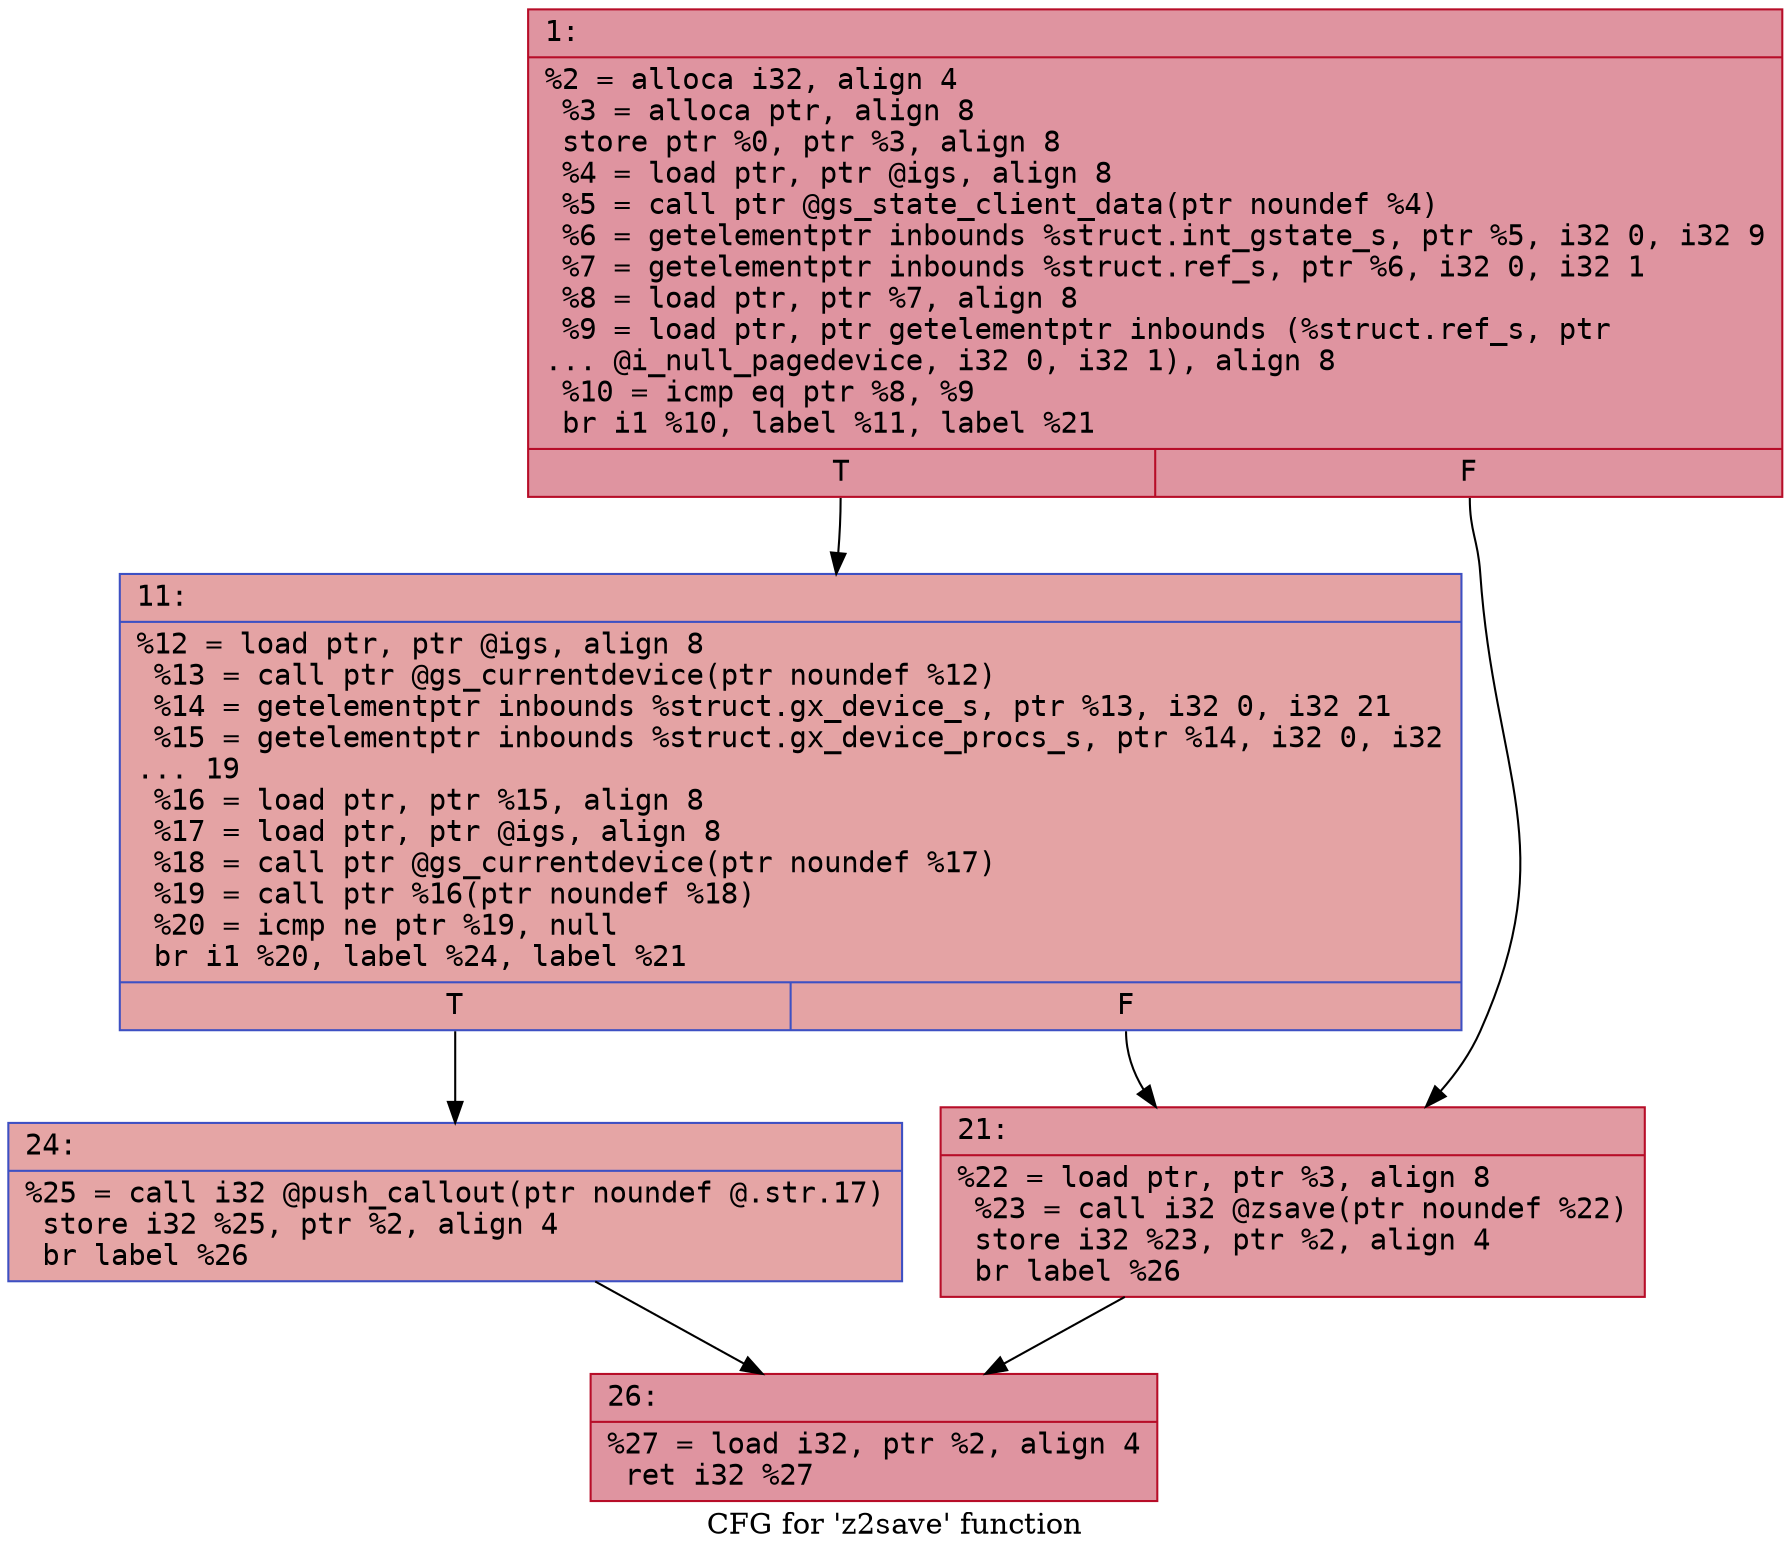 digraph "CFG for 'z2save' function" {
	label="CFG for 'z2save' function";

	Node0x60000010ed50 [shape=record,color="#b70d28ff", style=filled, fillcolor="#b70d2870" fontname="Courier",label="{1:\l|  %2 = alloca i32, align 4\l  %3 = alloca ptr, align 8\l  store ptr %0, ptr %3, align 8\l  %4 = load ptr, ptr @igs, align 8\l  %5 = call ptr @gs_state_client_data(ptr noundef %4)\l  %6 = getelementptr inbounds %struct.int_gstate_s, ptr %5, i32 0, i32 9\l  %7 = getelementptr inbounds %struct.ref_s, ptr %6, i32 0, i32 1\l  %8 = load ptr, ptr %7, align 8\l  %9 = load ptr, ptr getelementptr inbounds (%struct.ref_s, ptr\l... @i_null_pagedevice, i32 0, i32 1), align 8\l  %10 = icmp eq ptr %8, %9\l  br i1 %10, label %11, label %21\l|{<s0>T|<s1>F}}"];
	Node0x60000010ed50:s0 -> Node0x60000010eda0[tooltip="1 -> 11\nProbability 37.50%" ];
	Node0x60000010ed50:s1 -> Node0x60000010edf0[tooltip="1 -> 21\nProbability 62.50%" ];
	Node0x60000010eda0 [shape=record,color="#3d50c3ff", style=filled, fillcolor="#c32e3170" fontname="Courier",label="{11:\l|  %12 = load ptr, ptr @igs, align 8\l  %13 = call ptr @gs_currentdevice(ptr noundef %12)\l  %14 = getelementptr inbounds %struct.gx_device_s, ptr %13, i32 0, i32 21\l  %15 = getelementptr inbounds %struct.gx_device_procs_s, ptr %14, i32 0, i32\l... 19\l  %16 = load ptr, ptr %15, align 8\l  %17 = load ptr, ptr @igs, align 8\l  %18 = call ptr @gs_currentdevice(ptr noundef %17)\l  %19 = call ptr %16(ptr noundef %18)\l  %20 = icmp ne ptr %19, null\l  br i1 %20, label %24, label %21\l|{<s0>T|<s1>F}}"];
	Node0x60000010eda0:s0 -> Node0x60000010ee40[tooltip="11 -> 24\nProbability 62.50%" ];
	Node0x60000010eda0:s1 -> Node0x60000010edf0[tooltip="11 -> 21\nProbability 37.50%" ];
	Node0x60000010edf0 [shape=record,color="#b70d28ff", style=filled, fillcolor="#bb1b2c70" fontname="Courier",label="{21:\l|  %22 = load ptr, ptr %3, align 8\l  %23 = call i32 @zsave(ptr noundef %22)\l  store i32 %23, ptr %2, align 4\l  br label %26\l}"];
	Node0x60000010edf0 -> Node0x60000010ee90[tooltip="21 -> 26\nProbability 100.00%" ];
	Node0x60000010ee40 [shape=record,color="#3d50c3ff", style=filled, fillcolor="#c5333470" fontname="Courier",label="{24:\l|  %25 = call i32 @push_callout(ptr noundef @.str.17)\l  store i32 %25, ptr %2, align 4\l  br label %26\l}"];
	Node0x60000010ee40 -> Node0x60000010ee90[tooltip="24 -> 26\nProbability 100.00%" ];
	Node0x60000010ee90 [shape=record,color="#b70d28ff", style=filled, fillcolor="#b70d2870" fontname="Courier",label="{26:\l|  %27 = load i32, ptr %2, align 4\l  ret i32 %27\l}"];
}
